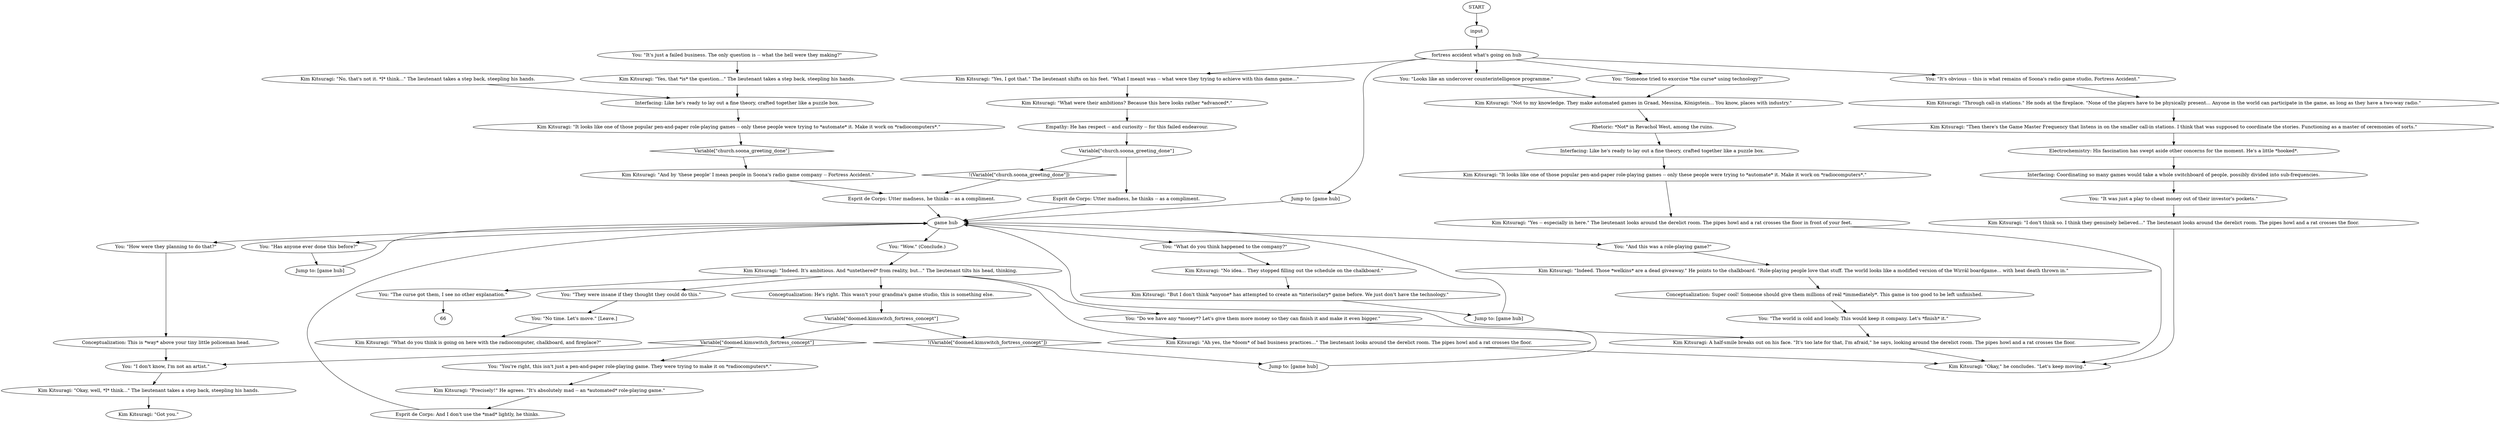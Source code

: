 # KIM SWITCH / FORTRESS ACCIDENT
# Kim talks to you about Fortress Accident.
# ==================================================
digraph G {
	  0 [label="START"];
	  1 [label="input"];
	  2 [label="Kim Kitsuragi: \"Then there's the Game Master Frequency that listens in on the smaller call-in stations. I think that was supposed to coordinate the stories. Functioning as a master of ceremonies of sorts.\""];
	  3 [label="Kim Kitsuragi: \"Okay,\" he concludes. \"Let's keep moving.\""];
	  4 [label="You: \"I don't know, I'm not an artist.\""];
	  5 [label="You: \"What do you think happened to the company?\""];
	  6 [label="You: \"They were insane if they thought they could do this.\""];
	  7 [label="You: \"You're right, this isn't just a pen-and-paper role-playing game. They were trying to make it on *radiocomputers*.\""];
	  8 [label="Interfacing: Like he's ready to lay out a fine theory, crafted together like a puzzle box."];
	  9 [label="Kim Kitsuragi: \"It looks like one of those popular pen-and-paper role-playing games -- only these people were trying to *automate* it. Make it work on *radiocomputers*.\""];
	  10 [label="You: \"Someone tried to exorcise *the curse* using technology?\""];
	  11 [label="You: \"It's obvious -- this is what remains of Soona's radio game studio, Fortress Accident.\""];
	  12 [label="You: \"And this was a role-playing game?\""];
	  13 [label="Kim Kitsuragi: \"No idea... They stopped filling out the schedule on the chalkboard.\""];
	  14 [label="Kim Kitsuragi: \"Okay, well, *I* think...\" The lieutenant takes a step back, steepling his hands."];
	  15 [label="Electrochemistry: His fascination has swept aside other concerns for the moment. He's a little *hooked*."];
	  16 [label="Rhetoric: *Not* in Revachol West, among the ruins."];
	  17 [label="Kim Kitsuragi: \"I don't think so. I think they genuinely believed...\" The lieutenant looks around the derelict room. The pipes howl and a rat crosses the floor."];
	  18 [label="fortress accident what's going on hub"];
	  19 [label="You: \"Has anyone ever done this before?\""];
	  20 [label="Kim Kitsuragi: \"Precisely!\" He agrees. \"It's absolutely mad -- an *automated* role-playing game.\""];
	  21 [label="Esprit de Corps: Utter madness, he thinks -- as a compliment."];
	  22 [label="Kim Kitsuragi: \"Yes, that *is* the question...\" The lieutenant takes a step back, steepling his hands."];
	  23 [label="Empathy: He has respect -- and curiosity -- for this failed endeavour."];
	  24 [label="Kim Kitsuragi: \"And by 'these people' I mean people in Soona's radio game company -- Fortress Accident.\""];
	  25 [label="Kim Kitsuragi: \"What were their ambitions? Because this here looks rather *advanced*.\""];
	  26 [label="You: \"How were they planning to do that?\""];
	  27 [label="Kim Kitsuragi: \"Indeed. It's ambitious. And *untethered* from reality, but...\" The lieutenant tilts his head, thinking."];
	  28 [label="Variable[\"doomed.kimswitch_fortress_concept\"]"];
	  29 [label="Variable[\"doomed.kimswitch_fortress_concept\"]", shape=diamond];
	  30 [label="!(Variable[\"doomed.kimswitch_fortress_concept\"])", shape=diamond];
	  31 [label="Interfacing: Coordinating so many games would take a whole switchboard of people, possibly divided into sub-frequencies."];
	  32 [label="You: \"Looks like an undercover counterintelligence programme.\""];
	  33 [label="Kim Kitsuragi: A half-smile breaks out on his face. \"It's too late for that, I'm afraid,\" he says, looking around the derelict room. The pipes howl and a rat crosses the floor."];
	  34 [label="game hub"];
	  35 [label="Jump to: [game hub]"];
	  36 [label="Kim Kitsuragi: \"Indeed. Those *welkins* are a dead giveaway.\" He points to the chalkboard. \"Role-playing people love that stuff. The world looks like a modified version of the Wirrâl boardgame... with heat death thrown in.\""];
	  37 [label="You: \"Wow.\" (Conclude.)"];
	  38 [label="You: \"The curse got them, I see no other explanation.\""];
	  39 [label="Esprit de Corps: And I don't use the *mad* lightly, he thinks."];
	  40 [label="Kim Kitsuragi: \"It looks like one of those popular pen-and-paper role-playing games -- only these people were trying to *automate* it. Make it work on *radiocomputers*.\""];
	  41 [label="Conceptualization: Super cool! Someone should give them millions of reál *immediately*. This game is too good to be left unfinished."];
	  42 [label="You: \"Do we have any *money*? Let's give them more money so they can finish it and make it even bigger.\""];
	  43 [label="You: \"It's just a failed business. The only question is -- what the hell were they making?\""];
	  44 [label="Jump to: [game hub]"];
	  45 [label="You: \"It was just a play to cheat money out of their investor's pockets.\""];
	  46 [label="Conceptualization: He's right. This wasn't your grandma's game studio, this is something else."];
	  47 [label="Variable[\"church.soona_greeting_done\"]"];
	  48 [label="Variable[\"church.soona_greeting_done\"]", shape=diamond];
	  49 [label="!(Variable[\"church.soona_greeting_done\"])", shape=diamond];
	  50 [label="Esprit de Corps: Utter madness, he thinks -- as a compliment."];
	  51 [label="Kim Kitsuragi: \"Yes -- especially in here.\" The lieutenant looks around the derelict room. The pipes howl and a rat crosses the floor in front of your feet."];
	  52 [label="You: \"No time. Let's move.\" [Leave.]"];
	  53 [label="Kim Kitsuragi: \"Yes, I got that.\" The lieutenant shifts on his feet. \"What I meant was -- what were they trying to achieve with this damn game...\""];
	  54 [label="Kim Kitsuragi: \"Through call-in stations.\" He nods at the fireplace. \"None of the players have to be physically present... Anyone in the world can participate in the game, as long as they have a two-way radio.\""];
	  55 [label="Conceptualization: This is *way* above your tiny little policeman head."];
	  56 [label="Jump to: [game hub]"];
	  57 [label="Kim Kitsuragi: \"But I don't think *anyone* has attempted to create an *interisolary* game before. We just don't have the technology.\""];
	  58 [label="Interfacing: Like he's ready to lay out a fine theory, crafted together like a puzzle box."];
	  59 [label="Kim Kitsuragi: \"Got you.\""];
	  60 [label="Kim Kitsuragi: \"What do you think is going on here with the radiocomputer, chalkboard, and fireplace?\""];
	  61 [label="Kim Kitsuragi: \"No, that's not it. *I* think...\" The lieutenant takes a step back, steepling his hands."];
	  62 [label="Kim Kitsuragi: \"Not to my knowledge. They make automated games in Graad, Messina, Königstein... You know, places with industry.\""];
	  63 [label="Jump to: [game hub]"];
	  64 [label="You: \"The world is cold and lonely. This would keep it company. Let's *finish* it.\""];
	  65 [label="Kim Kitsuragi: \"Ah yes, the *doom* of bad business practices...\" The lieutenant looks around the derelict room. The pipes howl and a rat crosses the floor."];
	  0 -> 1
	  1 -> 18
	  2 -> 15
	  4 -> 14
	  5 -> 13
	  6 -> 52
	  7 -> 20
	  8 -> 40
	  9 -> 51
	  10 -> 62
	  11 -> 54
	  12 -> 36
	  13 -> 57
	  14 -> 59
	  15 -> 31
	  16 -> 58
	  17 -> 3
	  18 -> 32
	  18 -> 10
	  18 -> 11
	  18 -> 44
	  18 -> 53
	  19 -> 63
	  20 -> 39
	  21 -> 34
	  22 -> 8
	  23 -> 47
	  24 -> 21
	  25 -> 23
	  26 -> 55
	  27 -> 65
	  27 -> 38
	  27 -> 6
	  27 -> 42
	  27 -> 46
	  28 -> 29
	  28 -> 30
	  29 -> 4
	  29 -> 7
	  30 -> 56
	  31 -> 45
	  32 -> 62
	  33 -> 3
	  34 -> 37
	  34 -> 5
	  34 -> 12
	  34 -> 19
	  34 -> 26
	  35 -> 34
	  36 -> 41
	  37 -> 27
	  38 -> 66
	  39 -> 34
	  40 -> 48
	  41 -> 64
	  42 -> 33
	  43 -> 22
	  44 -> 34
	  45 -> 17
	  46 -> 28
	  47 -> 49
	  47 -> 50
	  48 -> 24
	  49 -> 21
	  50 -> 34
	  51 -> 3
	  52 -> 60
	  53 -> 25
	  54 -> 2
	  55 -> 4
	  56 -> 34
	  57 -> 35
	  58 -> 9
	  61 -> 8
	  62 -> 16
	  63 -> 34
	  64 -> 33
	  65 -> 3
}

